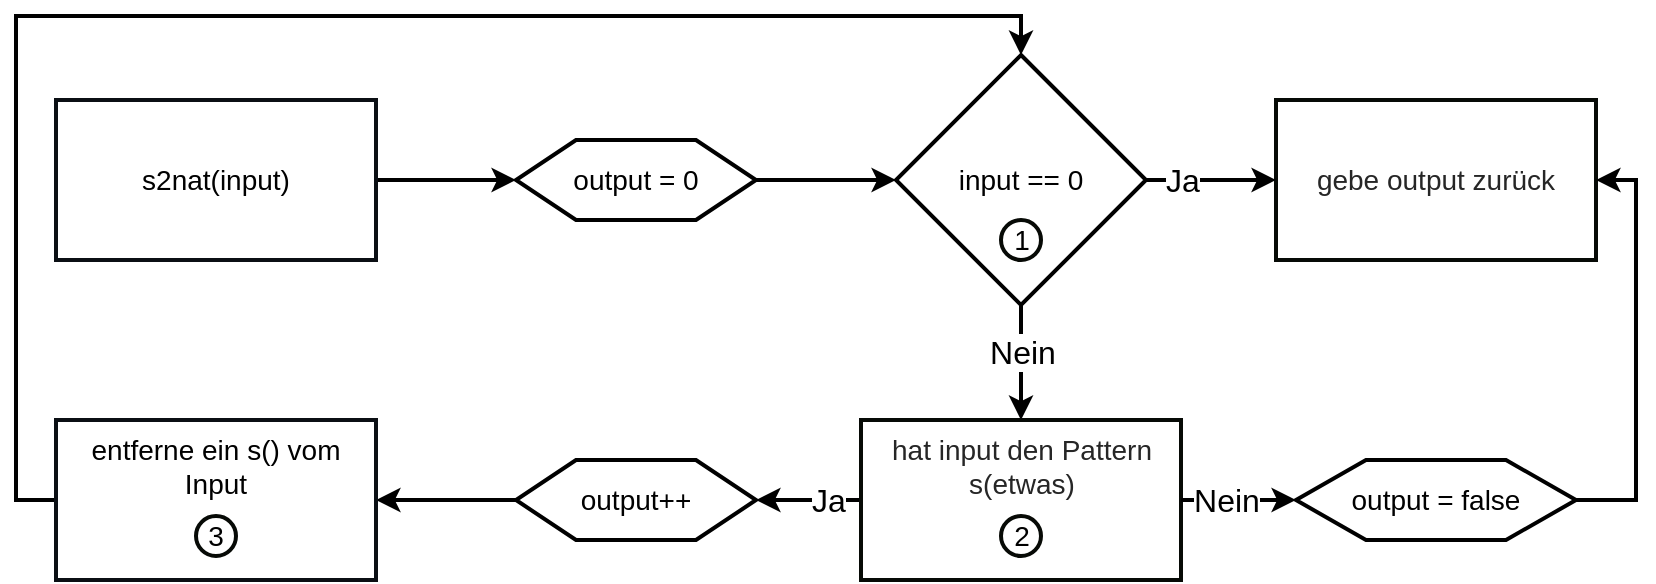 <mxfile version="13.0.1" type="device"><diagram name="Page-1" id="c4acf3e9-155e-7222-9cf6-157b1a14988f"><mxGraphModel dx="946" dy="565" grid="1" gridSize="10" guides="1" tooltips="1" connect="1" arrows="1" fold="1" page="1" pageScale="1" pageWidth="850" pageHeight="1100" background="#ffffff" math="0" shadow="0"><root><mxCell id="0"/><mxCell id="1" parent="0"/><mxCell id="Gqwq3o8rukiItg_Pou28-2" style="edgeStyle=orthogonalEdgeStyle;rounded=0;orthogonalLoop=1;jettySize=auto;html=1;entryX=0;entryY=0.5;entryDx=0;entryDy=0;strokeWidth=2;" parent="1" source="P0SFY6O2kD3lwDDEf55S-4" target="Gqwq3o8rukiItg_Pou28-1" edge="1"><mxGeometry relative="1" as="geometry"/></mxCell><mxCell id="P0SFY6O2kD3lwDDEf55S-4" value="&lt;font style=&quot;font-size: 14px&quot;&gt;s2nat(input)&lt;/font&gt;" style="rounded=0;whiteSpace=wrap;html=1;strokeWidth=2;fillColor=none;strokeColor=#0B0F14;" parent="1" vertex="1"><mxGeometry x="40" y="82" width="160" height="80" as="geometry"/></mxCell><mxCell id="P0SFY6O2kD3lwDDEf55S-12" value="&lt;span style=&quot;font-size: 14px&quot;&gt;&lt;font color=&quot;#262626&quot;&gt;gebe output zurück&lt;/font&gt;&lt;/span&gt;" style="rounded=0;whiteSpace=wrap;html=1;strokeWidth=2;fillColor=none;strokeColor=#070A06;" parent="1" vertex="1"><mxGeometry x="650" y="82" width="160" height="80" as="geometry"/></mxCell><mxCell id="P0SFY6O2kD3lwDDEf55S-17" style="edgeStyle=orthogonalEdgeStyle;rounded=0;orthogonalLoop=1;jettySize=auto;html=1;entryX=0;entryY=0.5;entryDx=0;entryDy=0;strokeWidth=2;" parent="1" source="P0SFY6O2kD3lwDDEf55S-15" target="P0SFY6O2kD3lwDDEf55S-12" edge="1"><mxGeometry relative="1" as="geometry"/></mxCell><mxCell id="P0SFY6O2kD3lwDDEf55S-66" value="&lt;font style=&quot;font-size: 16px&quot;&gt;Ja&lt;/font&gt;" style="text;html=1;align=center;verticalAlign=middle;resizable=0;points=[];labelBackgroundColor=#ffffff;" parent="P0SFY6O2kD3lwDDEf55S-17" vertex="1" connectable="0"><mxGeometry x="-0.015" relative="1" as="geometry"><mxPoint x="-14.5" as="offset"/></mxGeometry></mxCell><mxCell id="P0SFY6O2kD3lwDDEf55S-25" style="edgeStyle=orthogonalEdgeStyle;rounded=0;orthogonalLoop=1;jettySize=auto;html=1;strokeWidth=2;entryX=0.5;entryY=0;entryDx=0;entryDy=0;" parent="1" source="P0SFY6O2kD3lwDDEf55S-15" target="Gqwq3o8rukiItg_Pou28-25" edge="1"><mxGeometry relative="1" as="geometry"><Array as="points"><mxPoint x="523" y="210"/><mxPoint x="523" y="210"/></Array><mxPoint x="730" y="262" as="targetPoint"/></mxGeometry></mxCell><mxCell id="P0SFY6O2kD3lwDDEf55S-26" value="&lt;font style=&quot;font-size: 16px&quot;&gt;Nein&lt;/font&gt;" style="text;html=1;align=center;verticalAlign=middle;resizable=0;points=[];labelBackgroundColor=#ffffff;" parent="P0SFY6O2kD3lwDDEf55S-25" vertex="1" connectable="0"><mxGeometry x="-0.019" y="-3" relative="1" as="geometry"><mxPoint x="3" y="-5" as="offset"/></mxGeometry></mxCell><mxCell id="P0SFY6O2kD3lwDDEf55S-15" value="&lt;span style=&quot;font-size: 14px&quot;&gt;input == 0&lt;/span&gt;" style="rhombus;whiteSpace=wrap;html=1;comic=0;strokeWidth=2;fillColor=none;" parent="1" vertex="1"><mxGeometry x="460" y="59.5" width="125" height="125" as="geometry"/></mxCell><mxCell id="P0SFY6O2kD3lwDDEf55S-110" style="edgeStyle=orthogonalEdgeStyle;rounded=0;orthogonalLoop=1;jettySize=auto;html=1;entryX=1;entryY=0.5;entryDx=0;entryDy=0;strokeWidth=2;exitX=0;exitY=0.5;exitDx=0;exitDy=0;" parent="1" source="Gqwq3o8rukiItg_Pou28-25" target="Gqwq3o8rukiItg_Pou28-18" edge="1"><mxGeometry relative="1" as="geometry"><mxPoint x="660" y="282" as="sourcePoint"/><mxPoint x="600" y="282" as="targetPoint"/></mxGeometry></mxCell><mxCell id="Gqwq3o8rukiItg_Pou28-16" value="&lt;font style=&quot;font-size: 16px&quot;&gt;Ja&lt;/font&gt;" style="edgeLabel;html=1;align=center;verticalAlign=middle;resizable=0;points=[];" parent="P0SFY6O2kD3lwDDEf55S-110" vertex="1" connectable="0"><mxGeometry x="-0.2" y="-5" relative="1" as="geometry"><mxPoint x="4" y="5" as="offset"/></mxGeometry></mxCell><mxCell id="Gqwq3o8rukiItg_Pou28-3" style="edgeStyle=orthogonalEdgeStyle;rounded=0;orthogonalLoop=1;jettySize=auto;html=1;entryX=0;entryY=0.5;entryDx=0;entryDy=0;strokeWidth=2;" parent="1" source="Gqwq3o8rukiItg_Pou28-1" target="P0SFY6O2kD3lwDDEf55S-15" edge="1"><mxGeometry relative="1" as="geometry"/></mxCell><mxCell id="Gqwq3o8rukiItg_Pou28-1" value="&lt;font style=&quot;font-size: 14px&quot;&gt;output = 0&lt;/font&gt;" style="shape=hexagon;perimeter=hexagonPerimeter2;whiteSpace=wrap;html=1;strokeWidth=2;fillColor=none;" parent="1" vertex="1"><mxGeometry x="270" y="102" width="120" height="40" as="geometry"/></mxCell><mxCell id="Gqwq3o8rukiItg_Pou28-4" value="&lt;font style=&quot;font-size: 14px&quot;&gt;1&lt;/font&gt;" style="ellipse;whiteSpace=wrap;html=1;strokeColor=#070A06;strokeWidth=2;gradientColor=#ffffff;fillColor=none;" parent="1" vertex="1"><mxGeometry x="512.5" y="142" width="20" height="20" as="geometry"/></mxCell><mxCell id="Gqwq3o8rukiItg_Pou28-10" style="edgeStyle=orthogonalEdgeStyle;rounded=0;orthogonalLoop=1;jettySize=auto;html=1;strokeWidth=2;entryX=1;entryY=0.5;entryDx=0;entryDy=0;exitX=1;exitY=0.5;exitDx=0;exitDy=0;" parent="1" source="Gqwq3o8rukiItg_Pou28-27" target="P0SFY6O2kD3lwDDEf55S-12" edge="1"><mxGeometry relative="1" as="geometry"><mxPoint x="840" y="282" as="targetPoint"/><mxPoint x="800" y="282" as="sourcePoint"/><Array as="points"><mxPoint x="830" y="282"/><mxPoint x="830" y="122"/></Array></mxGeometry></mxCell><mxCell id="Gqwq3o8rukiItg_Pou28-24" style="edgeStyle=orthogonalEdgeStyle;rounded=0;orthogonalLoop=1;jettySize=auto;html=1;entryX=1;entryY=0.5;entryDx=0;entryDy=0;strokeWidth=2;" parent="1" source="Gqwq3o8rukiItg_Pou28-18" target="Gqwq3o8rukiItg_Pou28-30" edge="1"><mxGeometry relative="1" as="geometry"><mxPoint x="190" y="282" as="targetPoint"/></mxGeometry></mxCell><mxCell id="Gqwq3o8rukiItg_Pou28-18" value="&lt;font style=&quot;font-size: 14px&quot;&gt;output++&lt;/font&gt;" style="shape=hexagon;perimeter=hexagonPerimeter2;whiteSpace=wrap;html=1;strokeWidth=2;fillColor=none;" parent="1" vertex="1"><mxGeometry x="270" y="262" width="120" height="40" as="geometry"/></mxCell><mxCell id="Gqwq3o8rukiItg_Pou28-20" style="edgeStyle=orthogonalEdgeStyle;rounded=0;orthogonalLoop=1;jettySize=auto;html=1;strokeWidth=2;exitX=0;exitY=0.5;exitDx=0;exitDy=0;entryX=0.5;entryY=0;entryDx=0;entryDy=0;" parent="1" source="Gqwq3o8rukiItg_Pou28-30" target="P0SFY6O2kD3lwDDEf55S-15" edge="1"><mxGeometry relative="1" as="geometry"><mxPoint x="312.5" y="59.5" as="targetPoint"/><mxPoint x="50" y="282" as="sourcePoint"/><Array as="points"><mxPoint x="20" y="282"/><mxPoint x="20" y="40"/><mxPoint x="523" y="40"/></Array></mxGeometry></mxCell><mxCell id="Gqwq3o8rukiItg_Pou28-25" value="&lt;font color=&quot;#262626&quot;&gt;&lt;span style=&quot;font-size: 14px&quot;&gt;hat input den Pattern s(etwas)&lt;br&gt;&lt;br&gt;&lt;br&gt;&lt;/span&gt;&lt;/font&gt;" style="rounded=0;whiteSpace=wrap;html=1;strokeWidth=2;fillColor=none;strokeColor=#070A06;" parent="1" vertex="1"><mxGeometry x="442.5" y="242" width="160" height="80" as="geometry"/></mxCell><mxCell id="Gqwq3o8rukiItg_Pou28-27" value="&lt;font style=&quot;font-size: 14px&quot;&gt;output = false&lt;/font&gt;" style="shape=hexagon;perimeter=hexagonPerimeter2;whiteSpace=wrap;html=1;strokeWidth=2;fillColor=none;" parent="1" vertex="1"><mxGeometry x="660" y="262" width="140" height="40" as="geometry"/></mxCell><mxCell id="Gqwq3o8rukiItg_Pou28-28" style="edgeStyle=orthogonalEdgeStyle;rounded=0;orthogonalLoop=1;jettySize=auto;html=1;strokeWidth=2;entryX=0;entryY=0.5;entryDx=0;entryDy=0;exitX=1;exitY=0.5;exitDx=0;exitDy=0;" parent="1" source="Gqwq3o8rukiItg_Pou28-25" target="Gqwq3o8rukiItg_Pou28-27" edge="1"><mxGeometry relative="1" as="geometry"><mxPoint x="810" y="122" as="targetPoint"/><mxPoint x="602.5" y="282" as="sourcePoint"/><Array as="points"/></mxGeometry></mxCell><mxCell id="Gqwq3o8rukiItg_Pou28-29" value="&lt;font style=&quot;font-size: 16px&quot;&gt;Nein&lt;/font&gt;" style="edgeLabel;html=1;align=center;verticalAlign=middle;resizable=0;points=[];rotation=0;" parent="Gqwq3o8rukiItg_Pou28-28" vertex="1" connectable="0"><mxGeometry x="0.048" y="4" relative="1" as="geometry"><mxPoint x="-7.5" y="4" as="offset"/></mxGeometry></mxCell><mxCell id="Gqwq3o8rukiItg_Pou28-30" value="&lt;span style=&quot;font-size: 14px&quot;&gt;entferne ein s() vom Input&lt;br&gt;&lt;br&gt;&lt;/span&gt;&lt;span style=&quot;font-family: monospace ; font-size: 0px&quot;&gt;%3CmxGraphModel%3E%3Croot%3E%3CmxCell%20id%3D%220%22%2F%3E%3CmxCell%20id%3D%221%22%20parent%3D%220%22%2F%3E%3CmxCell%20id%3D%222%22%20value%3D%22%26lt%3Bfont%20style%3D%26quot%3Bfont-size%3A%2014px%26quot%3B%26gt%3B1%26lt%3B%2Ffont%26gt%3B%22%20style%3D%22ellipse%3BwhiteSpace%3Dwrap%3Bhtml%3D1%3BstrokeColor%3D%23070A06%3BstrokeWidth%3D2%3BgradientColor%3D%23ffffff%3BfillColor%3Dnone%3B%22%20vertex%3D%221%22%20parent%3D%221%22%3E%3CmxGeometry%20x%3D%22512.5%22%20y%3D%22142%22%20width%3D%2220%22%20height%3D%2220%22%20as%3D%22geometry%22%2F%3E%3C%2FmxCell%3E%3C%2Froot%3E%3C%2FmxGraphModel%3E&lt;/span&gt;&lt;span style=&quot;font-size: 14px&quot;&gt;&lt;br&gt;&lt;/span&gt;" style="rounded=0;whiteSpace=wrap;html=1;strokeWidth=2;fillColor=none;strokeColor=#0B0F14;" parent="1" vertex="1"><mxGeometry x="40" y="242" width="160" height="80" as="geometry"/></mxCell><mxCell id="Gqwq3o8rukiItg_Pou28-33" value="&lt;font style=&quot;font-size: 14px&quot;&gt;2&lt;/font&gt;" style="ellipse;whiteSpace=wrap;html=1;strokeColor=#070A06;strokeWidth=2;gradientColor=#ffffff;fillColor=none;" parent="1" vertex="1"><mxGeometry x="512.5" y="290" width="20" height="20" as="geometry"/></mxCell><mxCell id="Gqwq3o8rukiItg_Pou28-34" value="&lt;font style=&quot;font-size: 14px&quot;&gt;3&lt;/font&gt;" style="ellipse;whiteSpace=wrap;html=1;strokeColor=#070A06;strokeWidth=2;gradientColor=#ffffff;fillColor=none;" parent="1" vertex="1"><mxGeometry x="110" y="290" width="20" height="20" as="geometry"/></mxCell></root></mxGraphModel></diagram></mxfile>